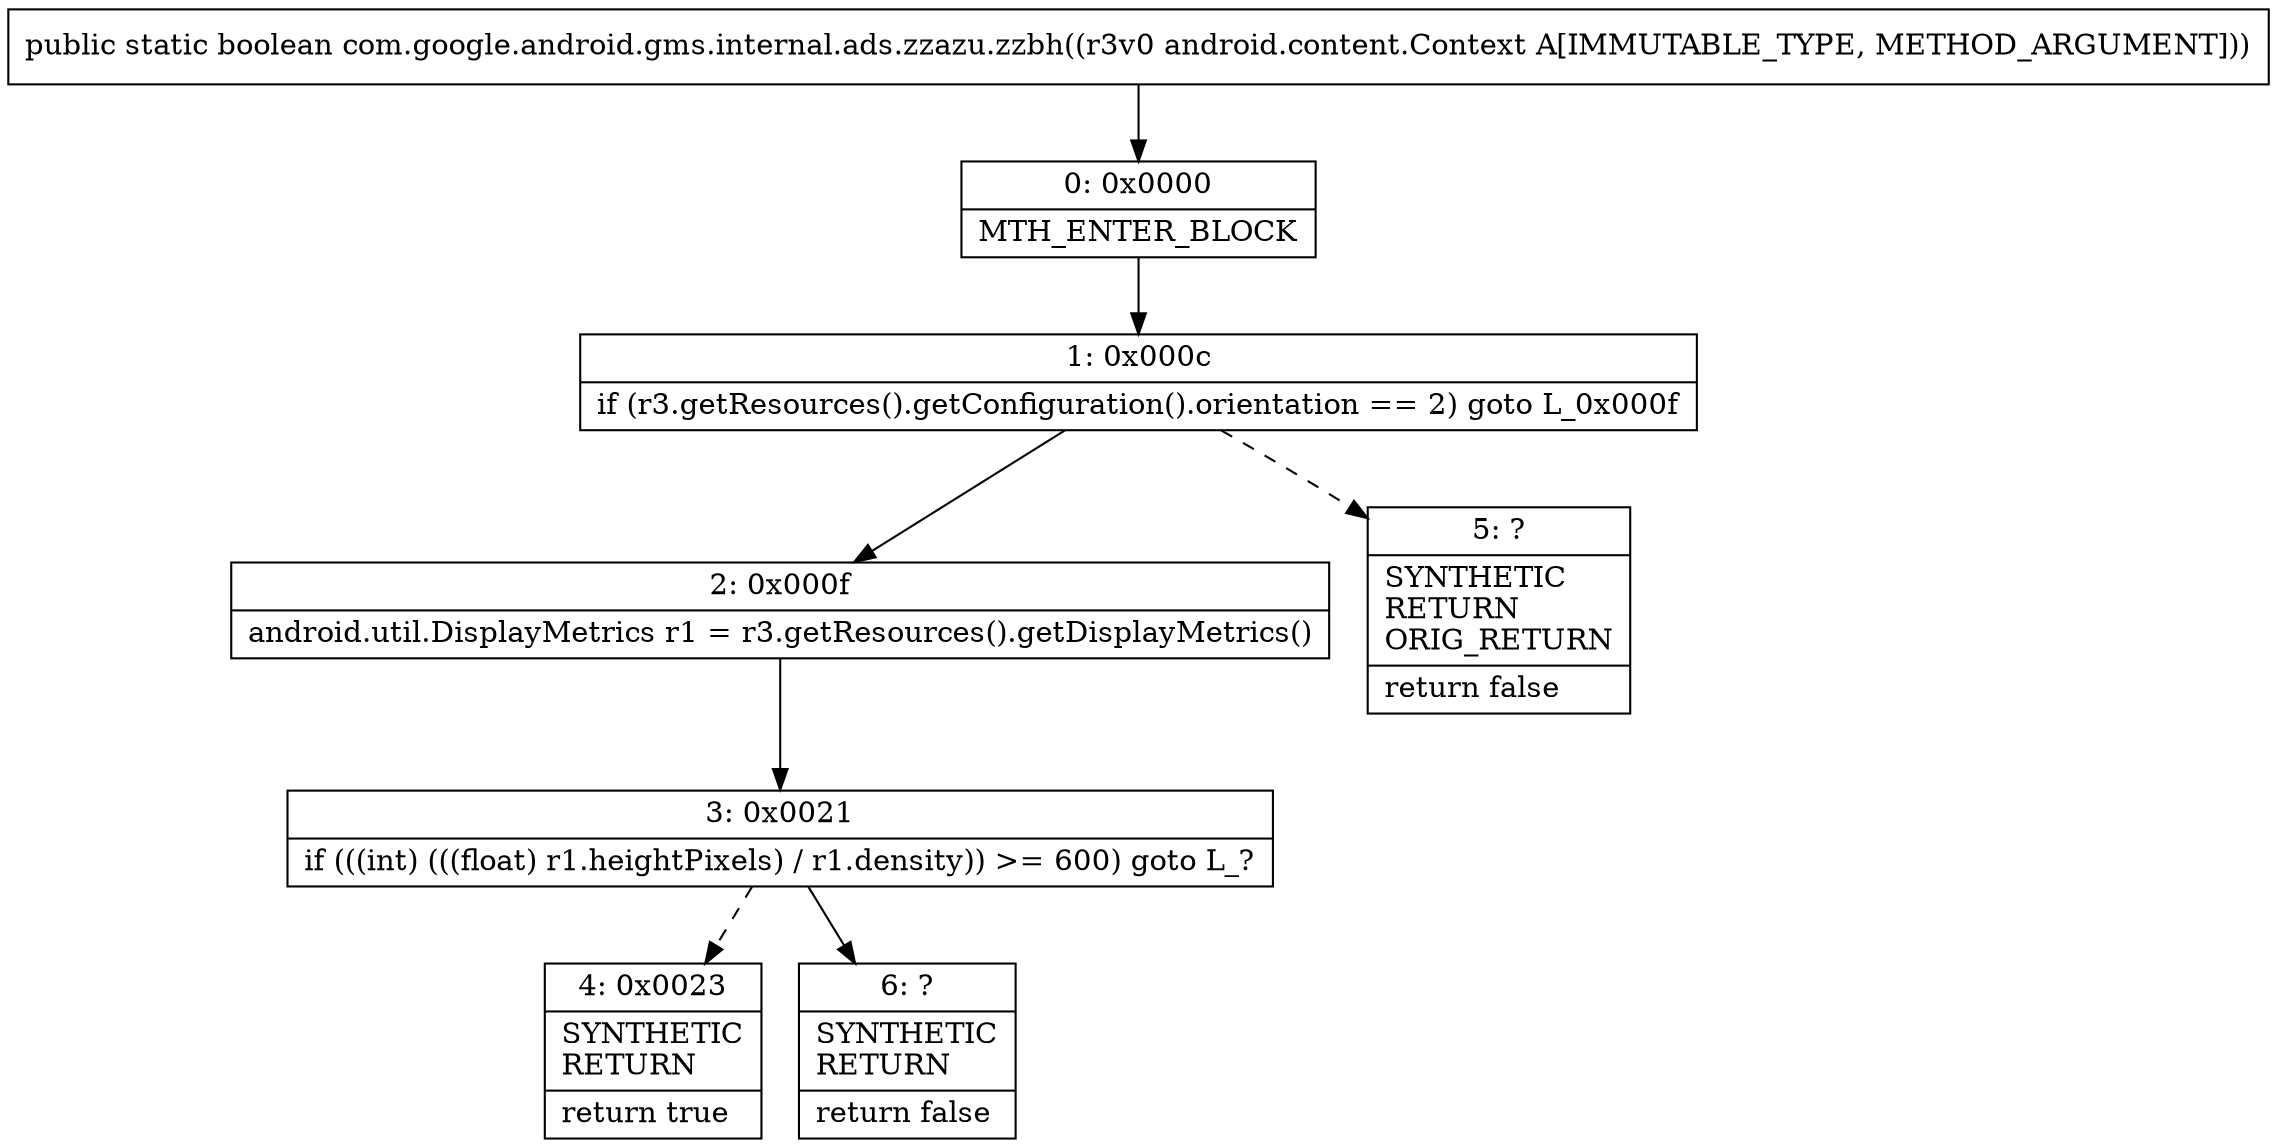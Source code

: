 digraph "CFG forcom.google.android.gms.internal.ads.zzazu.zzbh(Landroid\/content\/Context;)Z" {
Node_0 [shape=record,label="{0\:\ 0x0000|MTH_ENTER_BLOCK\l}"];
Node_1 [shape=record,label="{1\:\ 0x000c|if (r3.getResources().getConfiguration().orientation == 2) goto L_0x000f\l}"];
Node_2 [shape=record,label="{2\:\ 0x000f|android.util.DisplayMetrics r1 = r3.getResources().getDisplayMetrics()\l}"];
Node_3 [shape=record,label="{3\:\ 0x0021|if (((int) (((float) r1.heightPixels) \/ r1.density)) \>= 600) goto L_?\l}"];
Node_4 [shape=record,label="{4\:\ 0x0023|SYNTHETIC\lRETURN\l|return true\l}"];
Node_5 [shape=record,label="{5\:\ ?|SYNTHETIC\lRETURN\lORIG_RETURN\l|return false\l}"];
Node_6 [shape=record,label="{6\:\ ?|SYNTHETIC\lRETURN\l|return false\l}"];
MethodNode[shape=record,label="{public static boolean com.google.android.gms.internal.ads.zzazu.zzbh((r3v0 android.content.Context A[IMMUTABLE_TYPE, METHOD_ARGUMENT])) }"];
MethodNode -> Node_0;
Node_0 -> Node_1;
Node_1 -> Node_2;
Node_1 -> Node_5[style=dashed];
Node_2 -> Node_3;
Node_3 -> Node_4[style=dashed];
Node_3 -> Node_6;
}

